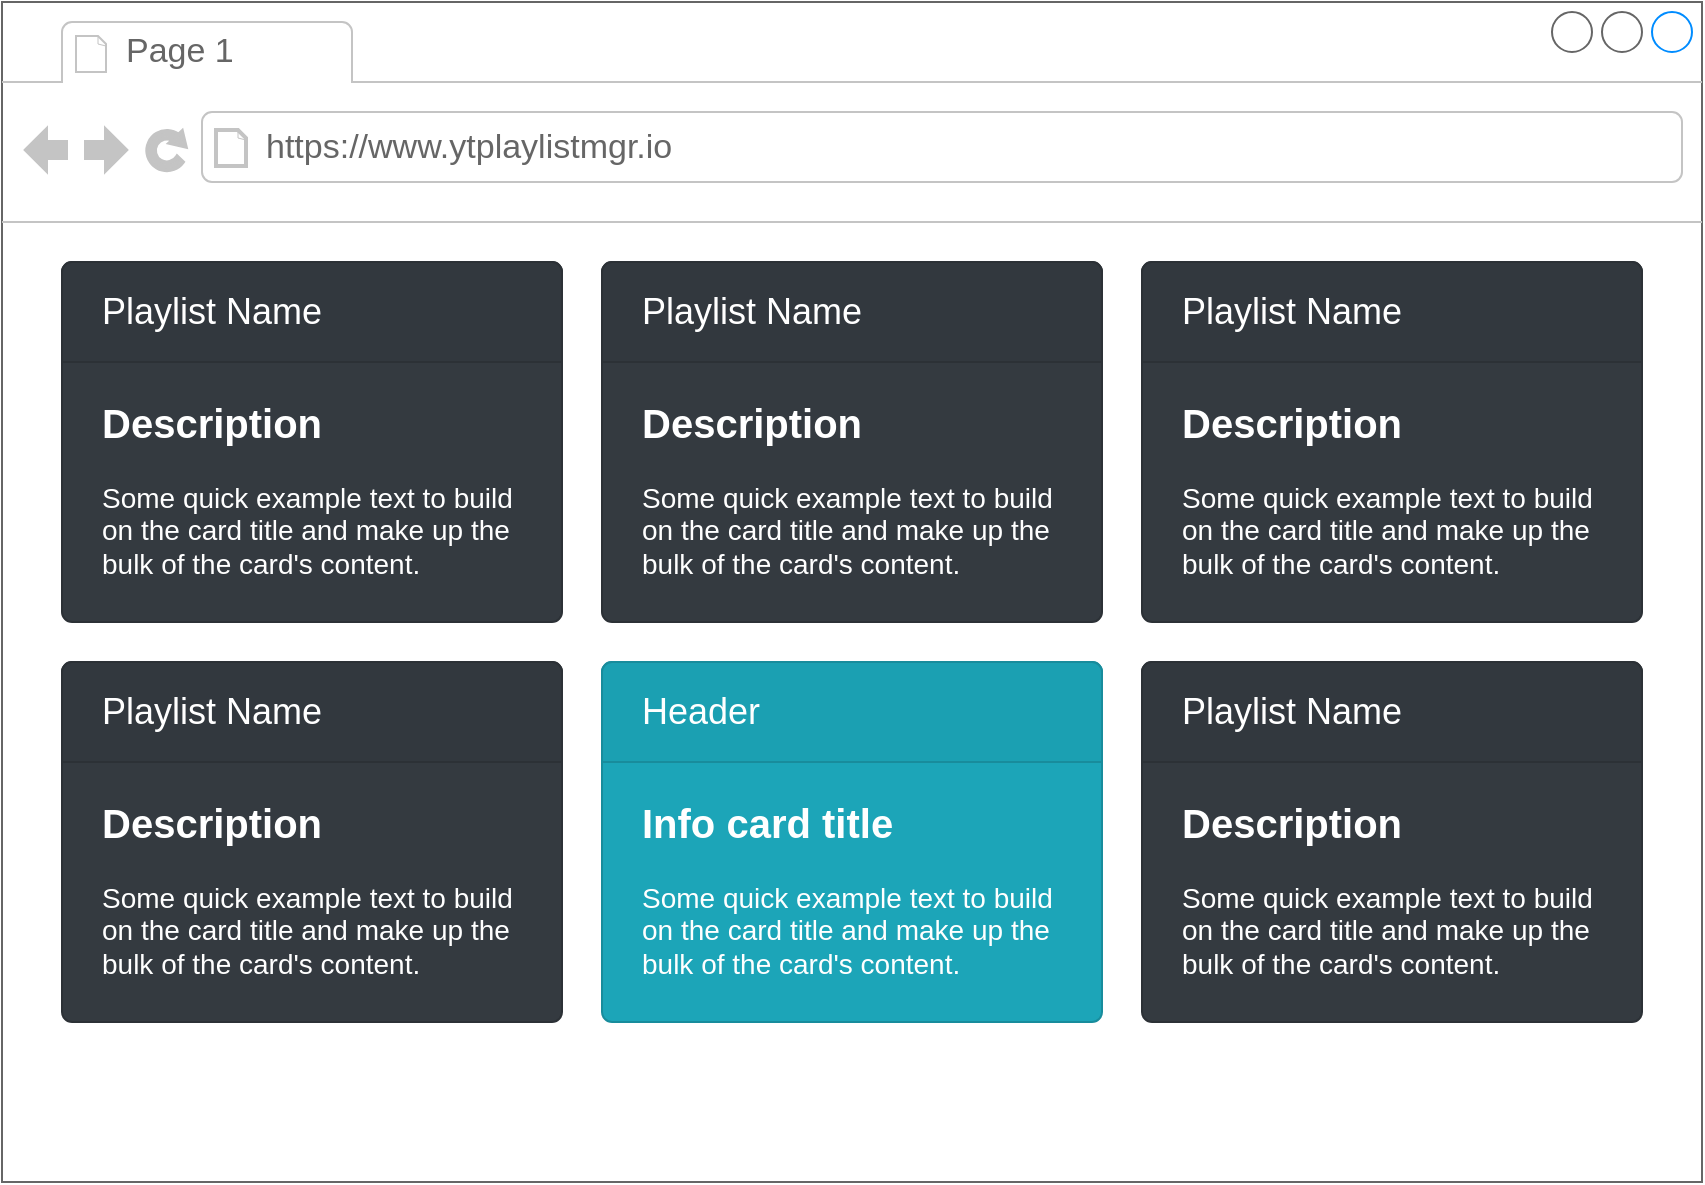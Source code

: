 <mxfile version="13.8.2" type="github" pages="2">
  <diagram id="iqp9eXAcHO97umSXc52A" name="Home">
    <mxGraphModel dx="1796" dy="662" grid="1" gridSize="10" guides="1" tooltips="1" connect="1" arrows="1" fold="1" page="1" pageScale="1" pageWidth="850" pageHeight="1100" math="0" shadow="0">
      <root>
        <mxCell id="0" />
        <mxCell id="1" parent="0" />
        <mxCell id="lJfh0nR1t1O9B2i38x9h-1" value="" style="strokeWidth=1;shadow=0;dashed=0;align=center;html=1;shape=mxgraph.mockup.containers.browserWindow;rSize=0;strokeColor=#666666;strokeColor2=#008cff;strokeColor3=#c4c4c4;mainText=,;recursiveResize=0;" vertex="1" parent="1">
          <mxGeometry x="-20" y="60" width="850" height="590" as="geometry" />
        </mxCell>
        <mxCell id="lJfh0nR1t1O9B2i38x9h-2" value="Page 1" style="strokeWidth=1;shadow=0;dashed=0;align=center;html=1;shape=mxgraph.mockup.containers.anchor;fontSize=17;fontColor=#666666;align=left;" vertex="1" parent="lJfh0nR1t1O9B2i38x9h-1">
          <mxGeometry x="60" y="12" width="110" height="26" as="geometry" />
        </mxCell>
        <mxCell id="lJfh0nR1t1O9B2i38x9h-3" value="&lt;div&gt;https://www.ytplaylistmgr.io&lt;/div&gt;" style="strokeWidth=1;shadow=0;dashed=0;align=center;html=1;shape=mxgraph.mockup.containers.anchor;rSize=0;fontSize=17;fontColor=#666666;align=left;" vertex="1" parent="lJfh0nR1t1O9B2i38x9h-1">
          <mxGeometry x="130" y="60" width="250" height="26" as="geometry" />
        </mxCell>
        <mxCell id="lJfh0nR1t1O9B2i38x9h-13" value="&lt;b&gt;&lt;font style=&quot;font-size: 20px&quot;&gt;Description&lt;/font&gt;&lt;/b&gt;&lt;br style=&quot;font-size: 14px&quot;&gt;&lt;br style=&quot;font-size: 14px&quot;&gt;Some quick example text to build on the card title and make up the bulk of the card&#39;s content." style="html=1;shadow=0;dashed=0;shape=mxgraph.bootstrap.rrect;rSize=5;strokeColor=#2C3136;html=1;whiteSpace=wrap;fillColor=#343A40;fontColor=#ffffff;verticalAlign=bottom;align=left;spacing=20;spacingBottom=0;fontSize=14;" vertex="1" parent="lJfh0nR1t1O9B2i38x9h-1">
          <mxGeometry x="30" y="130" width="250" height="180" as="geometry" />
        </mxCell>
        <mxCell id="lJfh0nR1t1O9B2i38x9h-14" value="Playlist Name" style="html=1;shadow=0;dashed=0;shape=mxgraph.bootstrap.topButton;rSize=5;perimeter=none;whiteSpace=wrap;fillColor=#32383E;strokeColor=#2C3136;fontColor=#ffffff;resizeWidth=1;fontSize=18;align=left;spacing=20;" vertex="1" parent="lJfh0nR1t1O9B2i38x9h-13">
          <mxGeometry width="250" height="50" relative="1" as="geometry" />
        </mxCell>
        <mxCell id="lJfh0nR1t1O9B2i38x9h-15" value="&lt;b&gt;&lt;font style=&quot;font-size: 20px&quot;&gt;Description&lt;/font&gt;&lt;/b&gt;&lt;br style=&quot;font-size: 14px&quot;&gt;&lt;br style=&quot;font-size: 14px&quot;&gt;Some quick example text to build on the card title and make up the bulk of the card&#39;s content." style="html=1;shadow=0;dashed=0;shape=mxgraph.bootstrap.rrect;rSize=5;strokeColor=#2C3136;html=1;whiteSpace=wrap;fillColor=#343A40;fontColor=#ffffff;verticalAlign=bottom;align=left;spacing=20;spacingBottom=0;fontSize=14;" vertex="1" parent="lJfh0nR1t1O9B2i38x9h-1">
          <mxGeometry x="300" y="130" width="250" height="180" as="geometry" />
        </mxCell>
        <mxCell id="lJfh0nR1t1O9B2i38x9h-16" value="Playlist Name" style="html=1;shadow=0;dashed=0;shape=mxgraph.bootstrap.topButton;rSize=5;perimeter=none;whiteSpace=wrap;fillColor=#32383E;strokeColor=#2C3136;fontColor=#ffffff;resizeWidth=1;fontSize=18;align=left;spacing=20;" vertex="1" parent="lJfh0nR1t1O9B2i38x9h-15">
          <mxGeometry width="250" height="50" relative="1" as="geometry" />
        </mxCell>
        <mxCell id="lJfh0nR1t1O9B2i38x9h-17" value="&lt;b&gt;&lt;font style=&quot;font-size: 20px&quot;&gt;Description&lt;/font&gt;&lt;/b&gt;&lt;br style=&quot;font-size: 14px&quot;&gt;&lt;br style=&quot;font-size: 14px&quot;&gt;Some quick example text to build on the card title and make up the bulk of the card&#39;s content." style="html=1;shadow=0;dashed=0;shape=mxgraph.bootstrap.rrect;rSize=5;strokeColor=#2C3136;html=1;whiteSpace=wrap;fillColor=#343A40;fontColor=#ffffff;verticalAlign=bottom;align=left;spacing=20;spacingBottom=0;fontSize=14;" vertex="1" parent="lJfh0nR1t1O9B2i38x9h-1">
          <mxGeometry x="570" y="130" width="250" height="180" as="geometry" />
        </mxCell>
        <mxCell id="lJfh0nR1t1O9B2i38x9h-18" value="Playlist Name" style="html=1;shadow=0;dashed=0;shape=mxgraph.bootstrap.topButton;rSize=5;perimeter=none;whiteSpace=wrap;fillColor=#32383E;strokeColor=#2C3136;fontColor=#ffffff;resizeWidth=1;fontSize=18;align=left;spacing=20;" vertex="1" parent="lJfh0nR1t1O9B2i38x9h-17">
          <mxGeometry width="250" height="50" relative="1" as="geometry" />
        </mxCell>
        <mxCell id="lJfh0nR1t1O9B2i38x9h-19" value="&lt;b&gt;&lt;font style=&quot;font-size: 20px&quot;&gt;Description&lt;/font&gt;&lt;/b&gt;&lt;br style=&quot;font-size: 14px&quot;&gt;&lt;br style=&quot;font-size: 14px&quot;&gt;Some quick example text to build on the card title and make up the bulk of the card&#39;s content." style="html=1;shadow=0;dashed=0;shape=mxgraph.bootstrap.rrect;rSize=5;strokeColor=#2C3136;html=1;whiteSpace=wrap;fillColor=#343A40;fontColor=#ffffff;verticalAlign=bottom;align=left;spacing=20;spacingBottom=0;fontSize=14;" vertex="1" parent="lJfh0nR1t1O9B2i38x9h-1">
          <mxGeometry x="30" y="330" width="250" height="180" as="geometry" />
        </mxCell>
        <mxCell id="lJfh0nR1t1O9B2i38x9h-20" value="Playlist Name" style="html=1;shadow=0;dashed=0;shape=mxgraph.bootstrap.topButton;rSize=5;perimeter=none;whiteSpace=wrap;fillColor=#32383E;strokeColor=#2C3136;fontColor=#ffffff;resizeWidth=1;fontSize=18;align=left;spacing=20;" vertex="1" parent="lJfh0nR1t1O9B2i38x9h-19">
          <mxGeometry width="250" height="50" relative="1" as="geometry" />
        </mxCell>
        <mxCell id="lJfh0nR1t1O9B2i38x9h-23" value="&lt;b&gt;&lt;font style=&quot;font-size: 20px&quot;&gt;Description&lt;/font&gt;&lt;/b&gt;&lt;br style=&quot;font-size: 14px&quot;&gt;&lt;br style=&quot;font-size: 14px&quot;&gt;Some quick example text to build on the card title and make up the bulk of the card&#39;s content." style="html=1;shadow=0;dashed=0;shape=mxgraph.bootstrap.rrect;rSize=5;strokeColor=#2C3136;html=1;whiteSpace=wrap;fillColor=#343A40;fontColor=#ffffff;verticalAlign=bottom;align=left;spacing=20;spacingBottom=0;fontSize=14;" vertex="1" parent="lJfh0nR1t1O9B2i38x9h-1">
          <mxGeometry x="570" y="330" width="250" height="180" as="geometry" />
        </mxCell>
        <mxCell id="lJfh0nR1t1O9B2i38x9h-24" value="Playlist Name" style="html=1;shadow=0;dashed=0;shape=mxgraph.bootstrap.topButton;rSize=5;perimeter=none;whiteSpace=wrap;fillColor=#32383E;strokeColor=#2C3136;fontColor=#ffffff;resizeWidth=1;fontSize=18;align=left;spacing=20;" vertex="1" parent="lJfh0nR1t1O9B2i38x9h-23">
          <mxGeometry width="250" height="50" relative="1" as="geometry" />
        </mxCell>
        <mxCell id="lJfh0nR1t1O9B2i38x9h-27" value="&lt;b&gt;&lt;font style=&quot;font-size: 20px&quot;&gt;Info card title&lt;/font&gt;&lt;/b&gt;&lt;br style=&quot;font-size: 14px&quot;&gt;&lt;br style=&quot;font-size: 14px&quot;&gt;Some quick example text to build on the card title and make up the bulk of the card&#39;s content." style="html=1;shadow=0;dashed=0;shape=mxgraph.bootstrap.rrect;rSize=5;strokeColor=#188C9C;html=1;whiteSpace=wrap;fillColor=#1CA5B8;fontColor=#ffffff;verticalAlign=bottom;align=left;spacing=20;spacingBottom=0;fontSize=14;" vertex="1" parent="lJfh0nR1t1O9B2i38x9h-1">
          <mxGeometry x="300" y="330" width="250" height="180" as="geometry" />
        </mxCell>
        <mxCell id="lJfh0nR1t1O9B2i38x9h-28" value="Header" style="html=1;shadow=0;dashed=0;shape=mxgraph.bootstrap.topButton;rSize=5;perimeter=none;whiteSpace=wrap;fillColor=#1BA0B2;strokeColor=#188C9C;fontColor=#ffffff;resizeWidth=1;fontSize=18;align=left;spacing=20;" vertex="1" parent="lJfh0nR1t1O9B2i38x9h-27">
          <mxGeometry width="250" height="50" relative="1" as="geometry" />
        </mxCell>
      </root>
    </mxGraphModel>
  </diagram>
  <diagram id="fkLapik9LVznxdrFnUtT" name="Playlist View">
    <mxGraphModel dx="1796" dy="662" grid="1" gridSize="10" guides="1" tooltips="1" connect="1" arrows="1" fold="1" page="1" pageScale="1" pageWidth="850" pageHeight="1100" math="0" shadow="0">
      <root>
        <mxCell id="UXj0zsOQI9mzgLYqD_QP-0" />
        <mxCell id="UXj0zsOQI9mzgLYqD_QP-1" parent="UXj0zsOQI9mzgLYqD_QP-0" />
        <mxCell id="f2fOktlcsZqGieixa0Td-0" value="" style="strokeWidth=1;shadow=0;dashed=0;align=center;html=1;shape=mxgraph.mockup.containers.browserWindow;rSize=0;strokeColor=#666666;strokeColor2=#008cff;strokeColor3=#c4c4c4;mainText=,;recursiveResize=0;" vertex="1" parent="UXj0zsOQI9mzgLYqD_QP-1">
          <mxGeometry x="-20" y="60" width="850" height="590" as="geometry" />
        </mxCell>
        <mxCell id="f2fOktlcsZqGieixa0Td-1" value="Page 1" style="strokeWidth=1;shadow=0;dashed=0;align=center;html=1;shape=mxgraph.mockup.containers.anchor;fontSize=17;fontColor=#666666;align=left;" vertex="1" parent="f2fOktlcsZqGieixa0Td-0">
          <mxGeometry x="60" y="12" width="110" height="26" as="geometry" />
        </mxCell>
        <mxCell id="f2fOktlcsZqGieixa0Td-2" value="&lt;div&gt;https://www.ytplaylistmgr.io&lt;/div&gt;" style="strokeWidth=1;shadow=0;dashed=0;align=center;html=1;shape=mxgraph.mockup.containers.anchor;rSize=0;fontSize=17;fontColor=#666666;align=left;" vertex="1" parent="f2fOktlcsZqGieixa0Td-0">
          <mxGeometry x="130" y="60" width="250" height="26" as="geometry" />
        </mxCell>
        <mxCell id="f2fOktlcsZqGieixa0Td-34" value="Video" style="html=1;strokeColor=none;fillColor=#0079D6;labelPosition=center;verticalLabelPosition=middle;verticalAlign=top;align=center;fontSize=12;outlineConnect=0;spacingTop=-6;fontColor=#FFFFFF;shape=mxgraph.sitemap.video;" vertex="1" parent="f2fOktlcsZqGieixa0Td-0">
          <mxGeometry x="350" y="156.67" width="474.29" height="276.66" as="geometry" />
        </mxCell>
        <mxCell id="f2fOktlcsZqGieixa0Td-44" value="" style="html=1;shadow=0;dashed=0;shape=mxgraph.bootstrap.rrect;rSize=5;strokeColor=#DFDFDF;html=1;whiteSpace=wrap;fillColor=#FFFFFF;fontColor=#495057;" vertex="1" parent="f2fOktlcsZqGieixa0Td-0">
          <mxGeometry x="30" y="160" width="300" height="420" as="geometry" />
        </mxCell>
        <mxCell id="f2fOktlcsZqGieixa0Td-45" value="&lt;font style=&quot;font-size: 16px&quot;&gt;List group item heading&lt;/font&gt;&lt;br&gt;&lt;br&gt;Donec id elit non mi porta gravida at eget metus. Maecenas sed diam eget risus varius blandit.&lt;br&gt;&lt;font style=&quot;font-size: 11px&quot;&gt;Donec id elit mi porta.&lt;/font&gt;" style="html=1;shadow=0;dashed=0;shape=mxgraph.bootstrap.topButton;rSize=5;perimeter=none;whiteSpace=wrap;resizeWidth=1;align=left;spacing=10;verticalAlign=top;fillColor=#0085FC;strokeColor=#0085FC;fontColor=#ffffff;" vertex="1" parent="f2fOktlcsZqGieixa0Td-44">
          <mxGeometry width="300" height="100" relative="1" as="geometry" />
        </mxCell>
        <mxCell id="f2fOktlcsZqGieixa0Td-46" value="3 days ago" style="strokeColor=none;fillColor=none;fontColor=#ffffff;fontSize=11;" vertex="1" parent="f2fOktlcsZqGieixa0Td-45">
          <mxGeometry x="1" width="90" height="40" relative="1" as="geometry">
            <mxPoint x="-90" as="offset" />
          </mxGeometry>
        </mxCell>
        <mxCell id="f2fOktlcsZqGieixa0Td-47" value="&lt;font style=&quot;font-size: 16px&quot;&gt;List group item heading&lt;/font&gt;&lt;br&gt;&lt;br&gt;Donec id elit non mi porta gravida at eget metus. Maecenas sed diam eget risus varius blandit.&lt;br&gt;&lt;font style=&quot;font-size: 11px&quot;&gt;Donec id elit mi porta.&lt;/font&gt;" style="strokeColor=inherit;fillColor=inherit;gradientColor=inherit;fontColor=inherit;html=1;shadow=0;dashed=0;perimeter=none;whiteSpace=wrap;resizeWidth=1;align=left;spacing=10;" vertex="1" parent="f2fOktlcsZqGieixa0Td-44">
          <mxGeometry width="300" height="100" relative="1" as="geometry">
            <mxPoint y="100" as="offset" />
          </mxGeometry>
        </mxCell>
        <mxCell id="f2fOktlcsZqGieixa0Td-48" value="3 days ago" style="strokeColor=none;fillColor=none;fontColor=#6C767D;fontSize=11;" vertex="1" parent="f2fOktlcsZqGieixa0Td-47">
          <mxGeometry x="1" width="90" height="40" relative="1" as="geometry">
            <mxPoint x="-90" as="offset" />
          </mxGeometry>
        </mxCell>
        <mxCell id="f2fOktlcsZqGieixa0Td-49" value="&lt;font style=&quot;font-size: 16px&quot;&gt;List group item heading&lt;/font&gt;&lt;br&gt;&lt;br&gt;Donec id elit non mi porta gravida at eget metus. Maecenas sed diam eget risus varius blandit.&lt;br&gt;&lt;font style=&quot;font-size: 11px&quot;&gt;Donec id elit mi porta.&lt;/font&gt;" style="strokeColor=inherit;fillColor=inherit;gradientColor=inherit;fontColor=inherit;html=1;shadow=0;dashed=0;shape=mxgraph.bootstrap.bottomButton;rSize=5;perimeter=none;whiteSpace=wrap;resizeWidth=1;resizeHeight=0;align=left;spacing=10;" vertex="1" parent="f2fOktlcsZqGieixa0Td-44">
          <mxGeometry y="1" width="300" height="100" relative="1" as="geometry">
            <mxPoint y="-100" as="offset" />
          </mxGeometry>
        </mxCell>
        <mxCell id="f2fOktlcsZqGieixa0Td-50" value="3 days ago" style="strokeColor=none;fillColor=none;fontColor=#6C767D;fontSize=11;" vertex="1" parent="f2fOktlcsZqGieixa0Td-49">
          <mxGeometry x="1" width="90" height="40" relative="1" as="geometry">
            <mxPoint x="-90" as="offset" />
          </mxGeometry>
        </mxCell>
        <mxCell id="f2fOktlcsZqGieixa0Td-75" value="" style="verticalLabelPosition=bottom;shadow=0;dashed=0;align=center;html=1;verticalAlign=top;strokeWidth=1;shape=mxgraph.mockup.navigation.scrollBar;strokeColor=#999999;barPos=20;fillColor2=#99ddff;strokeColor2=none;direction=north;fillColor=#67AB9F;gradientColor=none;" vertex="1" parent="f2fOktlcsZqGieixa0Td-44">
          <mxGeometry x="280" width="20" height="420" as="geometry" />
        </mxCell>
        <mxCell id="f2fOktlcsZqGieixa0Td-71" value="Primary" style="html=1;shadow=0;dashed=0;shape=mxgraph.bootstrap.rrect;rSize=5;strokeColor=none;strokeWidth=1;fillColor=#0085FC;fontColor=#FFFFFF;whiteSpace=wrap;align=center;verticalAlign=middle;spacingLeft=0;fontStyle=0;fontSize=16;spacing=5;" vertex="1" parent="f2fOktlcsZqGieixa0Td-0">
          <mxGeometry x="360" y="460" width="80" height="40" as="geometry" />
        </mxCell>
        <mxCell id="f2fOktlcsZqGieixa0Td-73" value="Success" style="html=1;shadow=0;dashed=0;shape=mxgraph.bootstrap.rrect;rSize=5;strokeColor=none;strokeWidth=1;fillColor=#33A64C;fontColor=#FFFFFF;whiteSpace=wrap;align=center;verticalAlign=middle;spacingLeft=0;fontStyle=0;fontSize=16;spacing=5;" vertex="1" parent="f2fOktlcsZqGieixa0Td-0">
          <mxGeometry x="450" y="460" width="90" height="40" as="geometry" />
        </mxCell>
        <mxCell id="f2fOktlcsZqGieixa0Td-74" value="Danger" style="html=1;shadow=0;dashed=0;shape=mxgraph.bootstrap.rrect;rSize=5;strokeColor=none;strokeWidth=1;fillColor=#DB2843;fontColor=#FFFFFF;whiteSpace=wrap;align=center;verticalAlign=middle;spacingLeft=0;fontStyle=0;fontSize=16;spacing=5;" vertex="1" parent="f2fOktlcsZqGieixa0Td-0">
          <mxGeometry x="744.29" y="460" width="80" height="40" as="geometry" />
        </mxCell>
        <mxCell id="f2fOktlcsZqGieixa0Td-76" value="Playlist" style="text;html=1;strokeColor=none;fillColor=none;align=center;verticalAlign=middle;whiteSpace=wrap;rounded=0;" vertex="1" parent="f2fOktlcsZqGieixa0Td-0">
          <mxGeometry x="30" y="120" width="40" height="20" as="geometry" />
        </mxCell>
      </root>
    </mxGraphModel>
  </diagram>
</mxfile>

